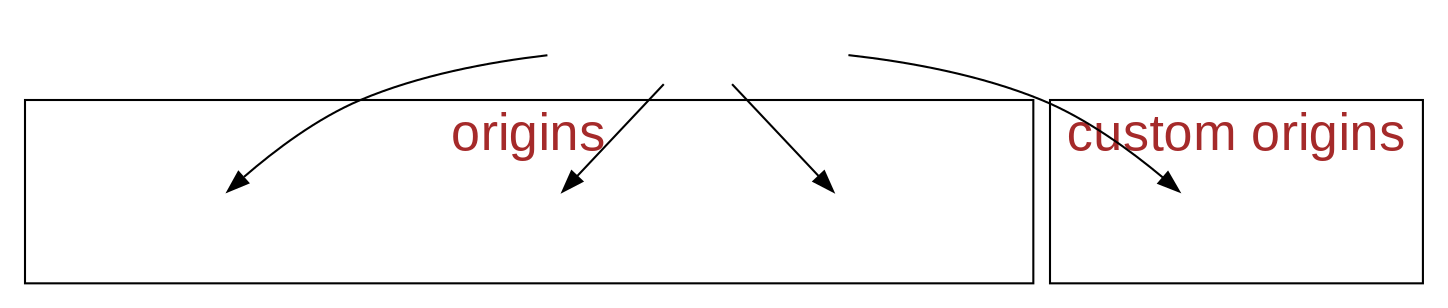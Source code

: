 digraph G {
	//rankdir = LR
	graph[fontname=Arial, fontcolor=brown, fontsize=25]
	edge[fontname=Arial, fontsize=20]
	node[shape=none width=2 margin=0]

    a -> b 
    a -> c 
    a -> d
    a -> f

    a[image="cloudfront.png",label=""]

    subgraph cluster_origin {
    b[image="ec2-instances.png",label=""]
	c[image="s3-bucket.png",label=""]
	d[image="elb.png",label=""]
    label="origins"
    }
    subgraph cluster_custom {
    f[image="server.png",label=""]
    label="custom origins"
    }

}